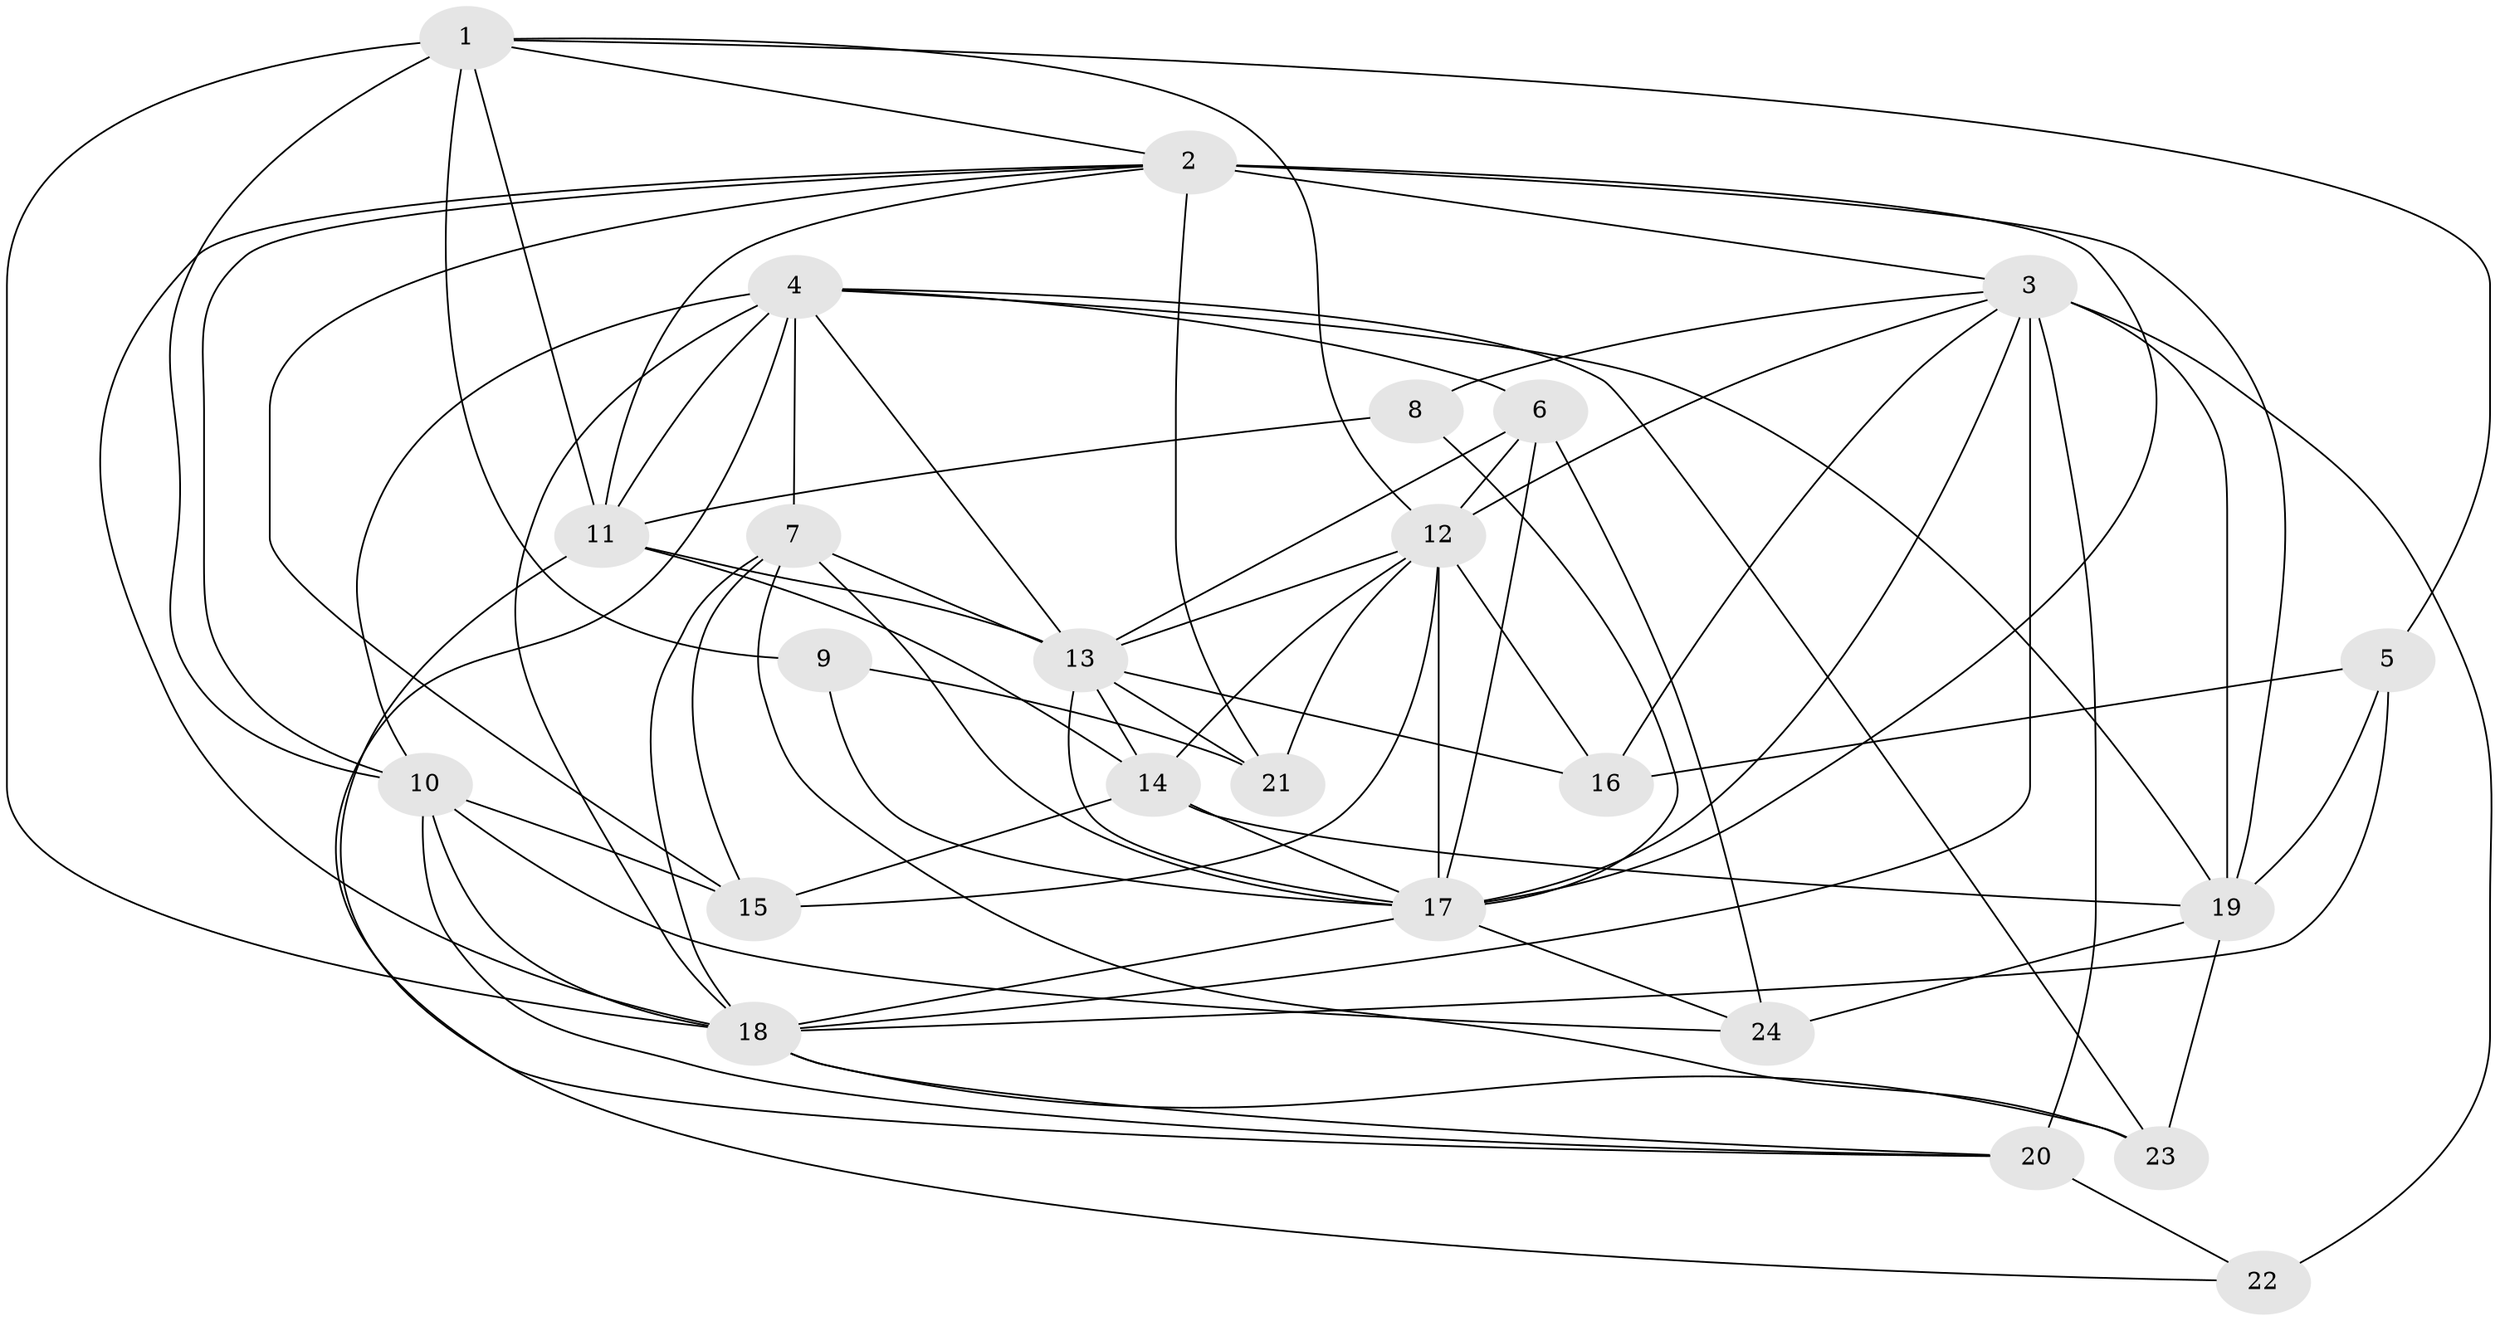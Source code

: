 // original degree distribution, {4: 0.35135135135135137, 3: 0.24324324324324326, 5: 0.12162162162162163, 8: 0.04054054054054054, 2: 0.13513513513513514, 6: 0.0945945945945946, 7: 0.013513513513513514}
// Generated by graph-tools (version 1.1) at 2025/51/03/04/25 22:51:02]
// undirected, 24 vertices, 75 edges
graph export_dot {
  node [color=gray90,style=filled];
  1;
  2;
  3;
  4;
  5;
  6;
  7;
  8;
  9;
  10;
  11;
  12;
  13;
  14;
  15;
  16;
  17;
  18;
  19;
  20;
  21;
  22;
  23;
  24;
  1 -- 2 [weight=1.0];
  1 -- 5 [weight=1.0];
  1 -- 9 [weight=1.0];
  1 -- 10 [weight=1.0];
  1 -- 11 [weight=2.0];
  1 -- 12 [weight=1.0];
  1 -- 18 [weight=1.0];
  2 -- 3 [weight=2.0];
  2 -- 10 [weight=1.0];
  2 -- 11 [weight=1.0];
  2 -- 15 [weight=1.0];
  2 -- 17 [weight=2.0];
  2 -- 18 [weight=1.0];
  2 -- 19 [weight=2.0];
  2 -- 21 [weight=1.0];
  3 -- 8 [weight=1.0];
  3 -- 12 [weight=1.0];
  3 -- 16 [weight=2.0];
  3 -- 17 [weight=1.0];
  3 -- 18 [weight=2.0];
  3 -- 19 [weight=2.0];
  3 -- 20 [weight=4.0];
  3 -- 22 [weight=2.0];
  4 -- 6 [weight=1.0];
  4 -- 7 [weight=1.0];
  4 -- 10 [weight=1.0];
  4 -- 11 [weight=1.0];
  4 -- 13 [weight=1.0];
  4 -- 18 [weight=1.0];
  4 -- 19 [weight=1.0];
  4 -- 22 [weight=1.0];
  4 -- 23 [weight=1.0];
  5 -- 16 [weight=2.0];
  5 -- 18 [weight=1.0];
  5 -- 19 [weight=1.0];
  6 -- 12 [weight=1.0];
  6 -- 13 [weight=1.0];
  6 -- 17 [weight=1.0];
  6 -- 24 [weight=1.0];
  7 -- 13 [weight=1.0];
  7 -- 15 [weight=1.0];
  7 -- 17 [weight=1.0];
  7 -- 18 [weight=1.0];
  7 -- 23 [weight=1.0];
  8 -- 11 [weight=1.0];
  8 -- 17 [weight=3.0];
  9 -- 17 [weight=1.0];
  9 -- 21 [weight=1.0];
  10 -- 15 [weight=1.0];
  10 -- 18 [weight=1.0];
  10 -- 20 [weight=2.0];
  10 -- 24 [weight=1.0];
  11 -- 13 [weight=1.0];
  11 -- 14 [weight=1.0];
  11 -- 20 [weight=1.0];
  12 -- 13 [weight=1.0];
  12 -- 14 [weight=2.0];
  12 -- 15 [weight=1.0];
  12 -- 16 [weight=1.0];
  12 -- 17 [weight=5.0];
  12 -- 21 [weight=1.0];
  13 -- 14 [weight=1.0];
  13 -- 16 [weight=1.0];
  13 -- 17 [weight=1.0];
  13 -- 21 [weight=1.0];
  14 -- 15 [weight=1.0];
  14 -- 17 [weight=1.0];
  14 -- 19 [weight=2.0];
  17 -- 18 [weight=1.0];
  17 -- 24 [weight=1.0];
  18 -- 20 [weight=1.0];
  18 -- 23 [weight=1.0];
  19 -- 23 [weight=1.0];
  19 -- 24 [weight=2.0];
  20 -- 22 [weight=1.0];
}
